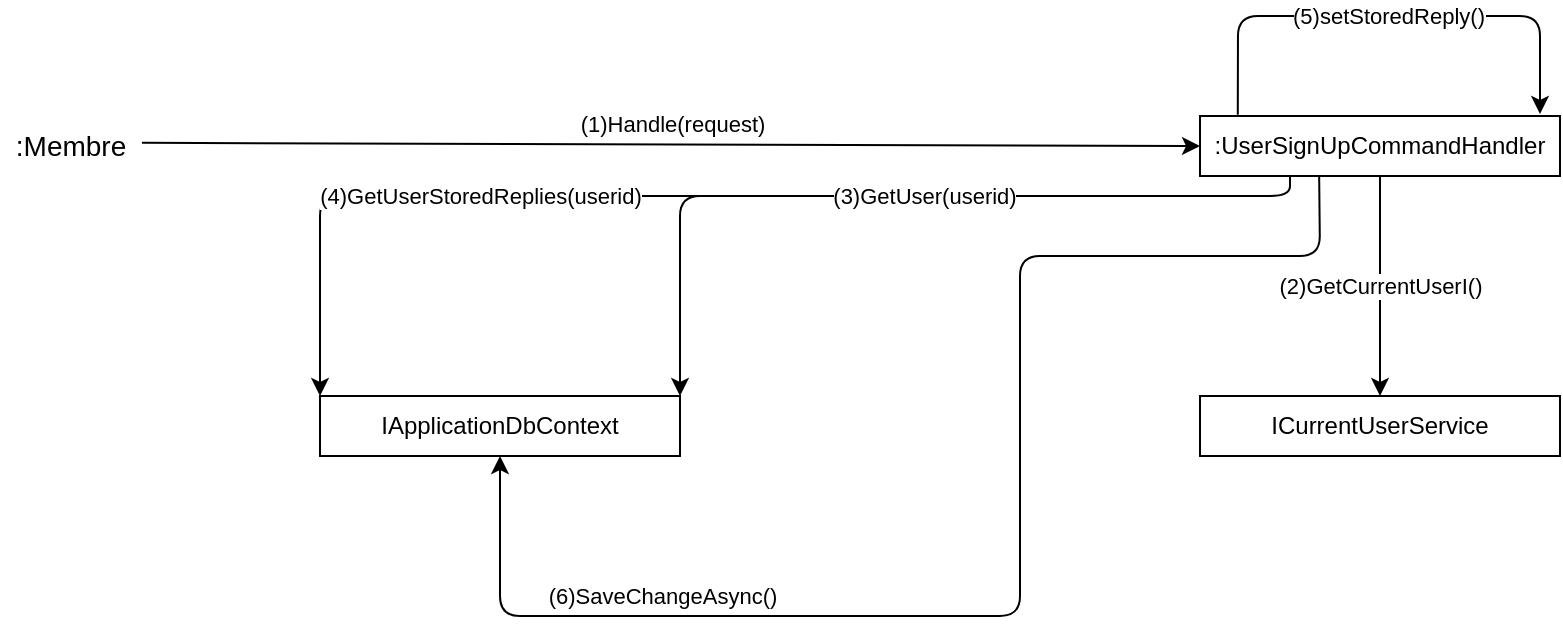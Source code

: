 <mxfile version="13.6.2" type="device"><diagram id="KlSm9ZCpK2tPTp8M8k4w" name="Page-1"><mxGraphModel dx="1263" dy="476" grid="1" gridSize="10" guides="1" tooltips="1" connect="1" arrows="1" fold="1" page="1" pageScale="1" pageWidth="827" pageHeight="1169" math="0" shadow="0"><root><mxCell id="0"/><mxCell id="1" parent="0"/><mxCell id="ac47MHlnu2ltBR3BtxnA-1" value=":&lt;span&gt;UserSignUpCommandHandler&lt;/span&gt;" style="rounded=0;whiteSpace=wrap;html=1;" parent="1" vertex="1"><mxGeometry x="600" y="60" width="180" height="30" as="geometry"/></mxCell><mxCell id="ac47MHlnu2ltBR3BtxnA-2" value="(1)Handle(request)" style="endArrow=classic;html=1;exitX=1.014;exitY=0.421;exitDx=0;exitDy=0;entryX=0;entryY=0.5;entryDx=0;entryDy=0;exitPerimeter=0;" parent="1" source="ac47MHlnu2ltBR3BtxnA-3" target="ac47MHlnu2ltBR3BtxnA-1" edge="1"><mxGeometry y="10" width="50" height="50" relative="1" as="geometry"><mxPoint x="70" y="60" as="sourcePoint"/><mxPoint x="420" y="60" as="targetPoint"/><mxPoint as="offset"/></mxGeometry></mxCell><mxCell id="ac47MHlnu2ltBR3BtxnA-3" value=":Membre" style="text;html=1;align=center;verticalAlign=middle;resizable=0;points=[];autosize=1;fontSize=14;" parent="1" vertex="1"><mxGeometry y="65" width="70" height="20" as="geometry"/></mxCell><mxCell id="ac47MHlnu2ltBR3BtxnA-4" value="ICurrentUserService" style="rounded=0;whiteSpace=wrap;html=1;" parent="1" vertex="1"><mxGeometry x="600" y="200" width="180" height="30" as="geometry"/></mxCell><mxCell id="MVUgMCLiG67Y3BxT3WH3-1" value="IApplicationDbContext" style="rounded=0;whiteSpace=wrap;html=1;" parent="1" vertex="1"><mxGeometry x="160" y="200" width="180" height="30" as="geometry"/></mxCell><mxCell id="MVUgMCLiG67Y3BxT3WH3-2" value="(2)GetCurrentUserI()" style="endArrow=classic;html=1;exitX=0.5;exitY=1;exitDx=0;exitDy=0;entryX=0.5;entryY=0;entryDx=0;entryDy=0;" parent="1" source="ac47MHlnu2ltBR3BtxnA-1" target="ac47MHlnu2ltBR3BtxnA-4" edge="1"><mxGeometry width="50" height="50" relative="1" as="geometry"><mxPoint x="460" y="170" as="sourcePoint"/><mxPoint x="510" y="120" as="targetPoint"/></mxGeometry></mxCell><mxCell id="MVUgMCLiG67Y3BxT3WH3-3" value="(3)GetUser(userid)" style="endArrow=classic;html=1;exitX=0.25;exitY=1;exitDx=0;exitDy=0;entryX=1;entryY=0;entryDx=0;entryDy=0;" parent="1" source="ac47MHlnu2ltBR3BtxnA-1" target="MVUgMCLiG67Y3BxT3WH3-1" edge="1"><mxGeometry x="-0.069" width="50" height="50" relative="1" as="geometry"><mxPoint x="700.0" y="100" as="sourcePoint"/><mxPoint x="700.0" y="210.0" as="targetPoint"/><Array as="points"><mxPoint x="645" y="100"/><mxPoint x="340" y="100"/></Array><mxPoint as="offset"/></mxGeometry></mxCell><mxCell id="MVUgMCLiG67Y3BxT3WH3-4" value="&lt;span style=&quot;color: rgb(0 , 0 , 0) ; font-family: &amp;#34;helvetica&amp;#34; ; font-size: 11px ; font-style: normal ; font-weight: 400 ; letter-spacing: normal ; text-align: center ; text-indent: 0px ; text-transform: none ; word-spacing: 0px ; background-color: rgb(255 , 255 , 255) ; display: inline ; float: none&quot;&gt;(4)GetUserStoredReplies(userid)&lt;/span&gt;" style="endArrow=classic;html=1;entryX=0;entryY=0;entryDx=0;entryDy=0;" parent="1" edge="1"><mxGeometry x="-0.2" width="50" height="50" relative="1" as="geometry"><mxPoint x="360" y="100" as="sourcePoint"/><mxPoint x="160.0" y="200.0" as="targetPoint"/><Array as="points"><mxPoint x="160" y="100"/></Array><mxPoint as="offset"/></mxGeometry></mxCell><mxCell id="MVUgMCLiG67Y3BxT3WH3-6" value="&lt;span style=&quot;color: rgb(0 , 0 , 0) ; font-family: &amp;#34;helvetica&amp;#34; ; font-size: 11px ; font-style: normal ; font-weight: 400 ; letter-spacing: normal ; text-align: center ; text-indent: 0px ; text-transform: none ; word-spacing: 0px ; background-color: rgb(255 , 255 , 255) ; display: inline ; float: none&quot;&gt;(6)SaveChangeAsync()&lt;/span&gt;" style="endArrow=classic;html=1;entryX=0.5;entryY=1;entryDx=0;entryDy=0;exitX=0.331;exitY=0.995;exitDx=0;exitDy=0;exitPerimeter=0;" parent="1" target="MVUgMCLiG67Y3BxT3WH3-1" edge="1" source="ac47MHlnu2ltBR3BtxnA-1"><mxGeometry x="0.548" y="-10" width="50" height="50" relative="1" as="geometry"><mxPoint x="670" y="130" as="sourcePoint"/><mxPoint x="400" y="170" as="targetPoint"/><Array as="points"><mxPoint x="660" y="130"/><mxPoint x="510" y="130"/><mxPoint x="510" y="310"/><mxPoint x="250" y="310"/></Array><mxPoint as="offset"/></mxGeometry></mxCell><mxCell id="uAsD4cv8VA1QIfgoZV0d-1" value="&lt;span style=&quot;color: rgb(0 , 0 , 0) ; font-family: &amp;#34;helvetica&amp;#34; ; font-size: 11px ; font-style: normal ; font-weight: 400 ; letter-spacing: normal ; text-align: center ; text-indent: 0px ; text-transform: none ; word-spacing: 0px ; background-color: rgb(255 , 255 , 255) ; display: inline ; float: none&quot;&gt;(5)setStoredReply()&lt;/span&gt;" style="endArrow=classic;html=1;exitX=0.105;exitY=-0.022;exitDx=0;exitDy=0;exitPerimeter=0;" edge="1" parent="1" source="ac47MHlnu2ltBR3BtxnA-1"><mxGeometry width="50" height="50" relative="1" as="geometry"><mxPoint x="650" y="110" as="sourcePoint"/><mxPoint x="770" y="59" as="targetPoint"/><Array as="points"><mxPoint x="619" y="10"/><mxPoint x="770" y="10"/></Array></mxGeometry></mxCell></root></mxGraphModel></diagram></mxfile>